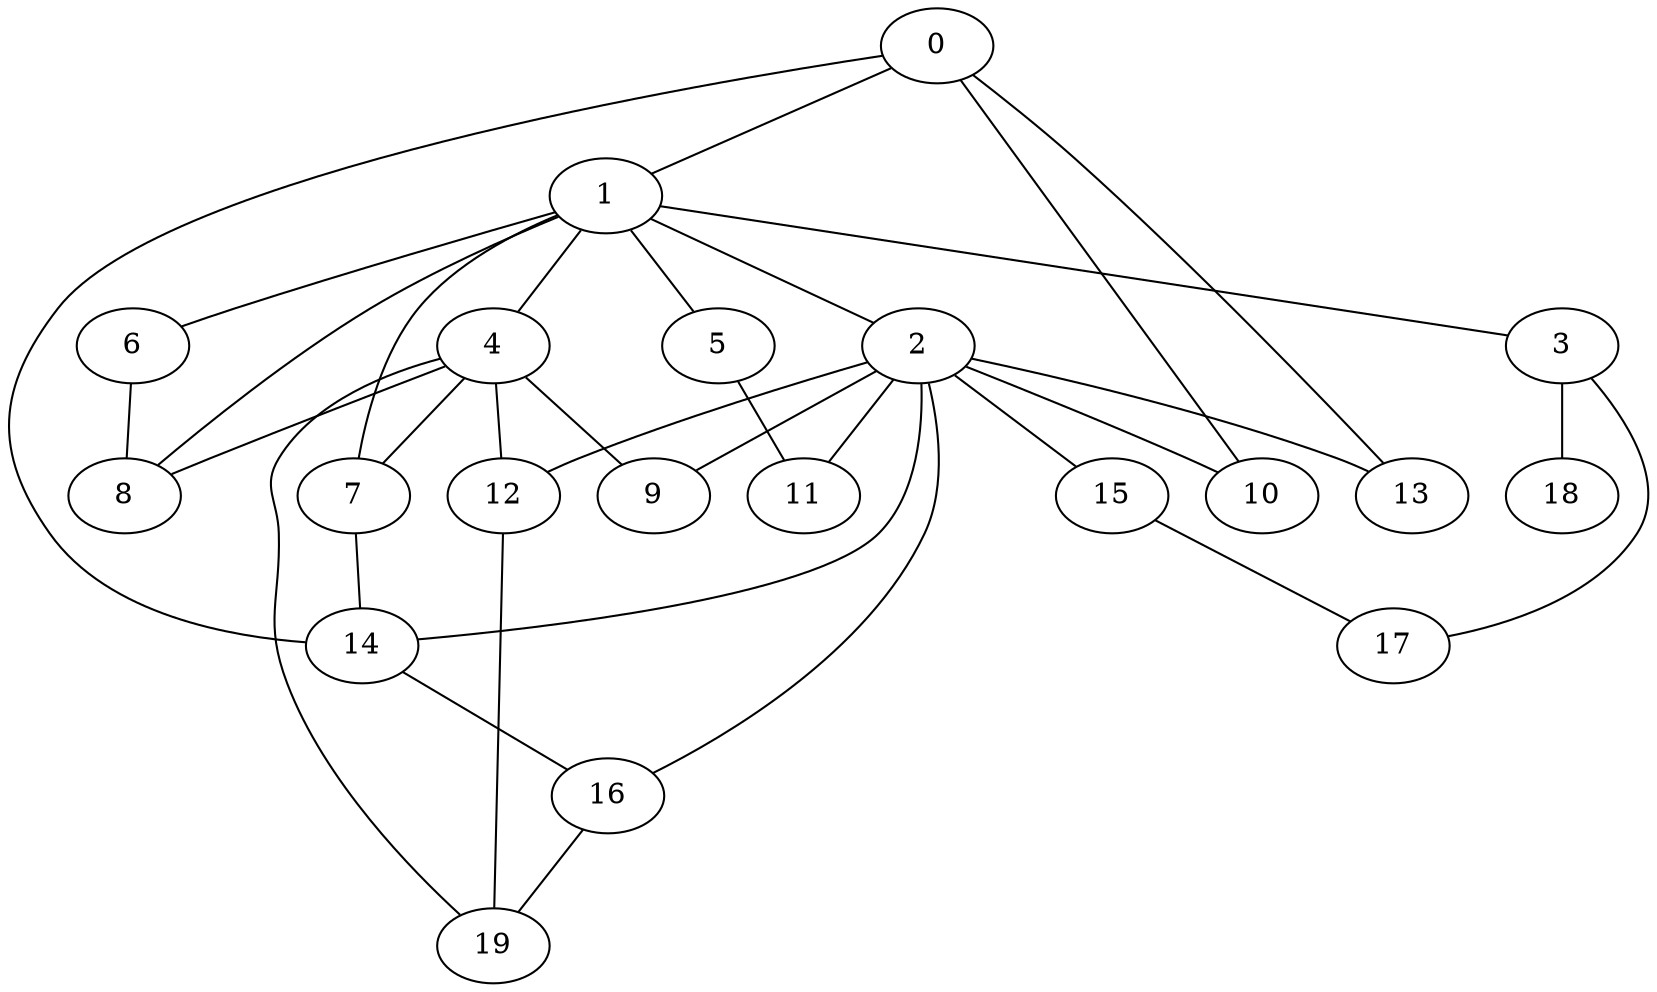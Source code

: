graph graphname {0--1
0--10
0--13
0--14
1--2
1--3
1--4
1--5
1--6
1--7
1--8
2--9
2--10
2--11
2--12
2--13
2--14
2--15
2--16
3--17
3--18
4--7
4--8
4--9
4--12
4--19
5--11
6--8
7--14
12--19
14--16
15--17
16--19
}
